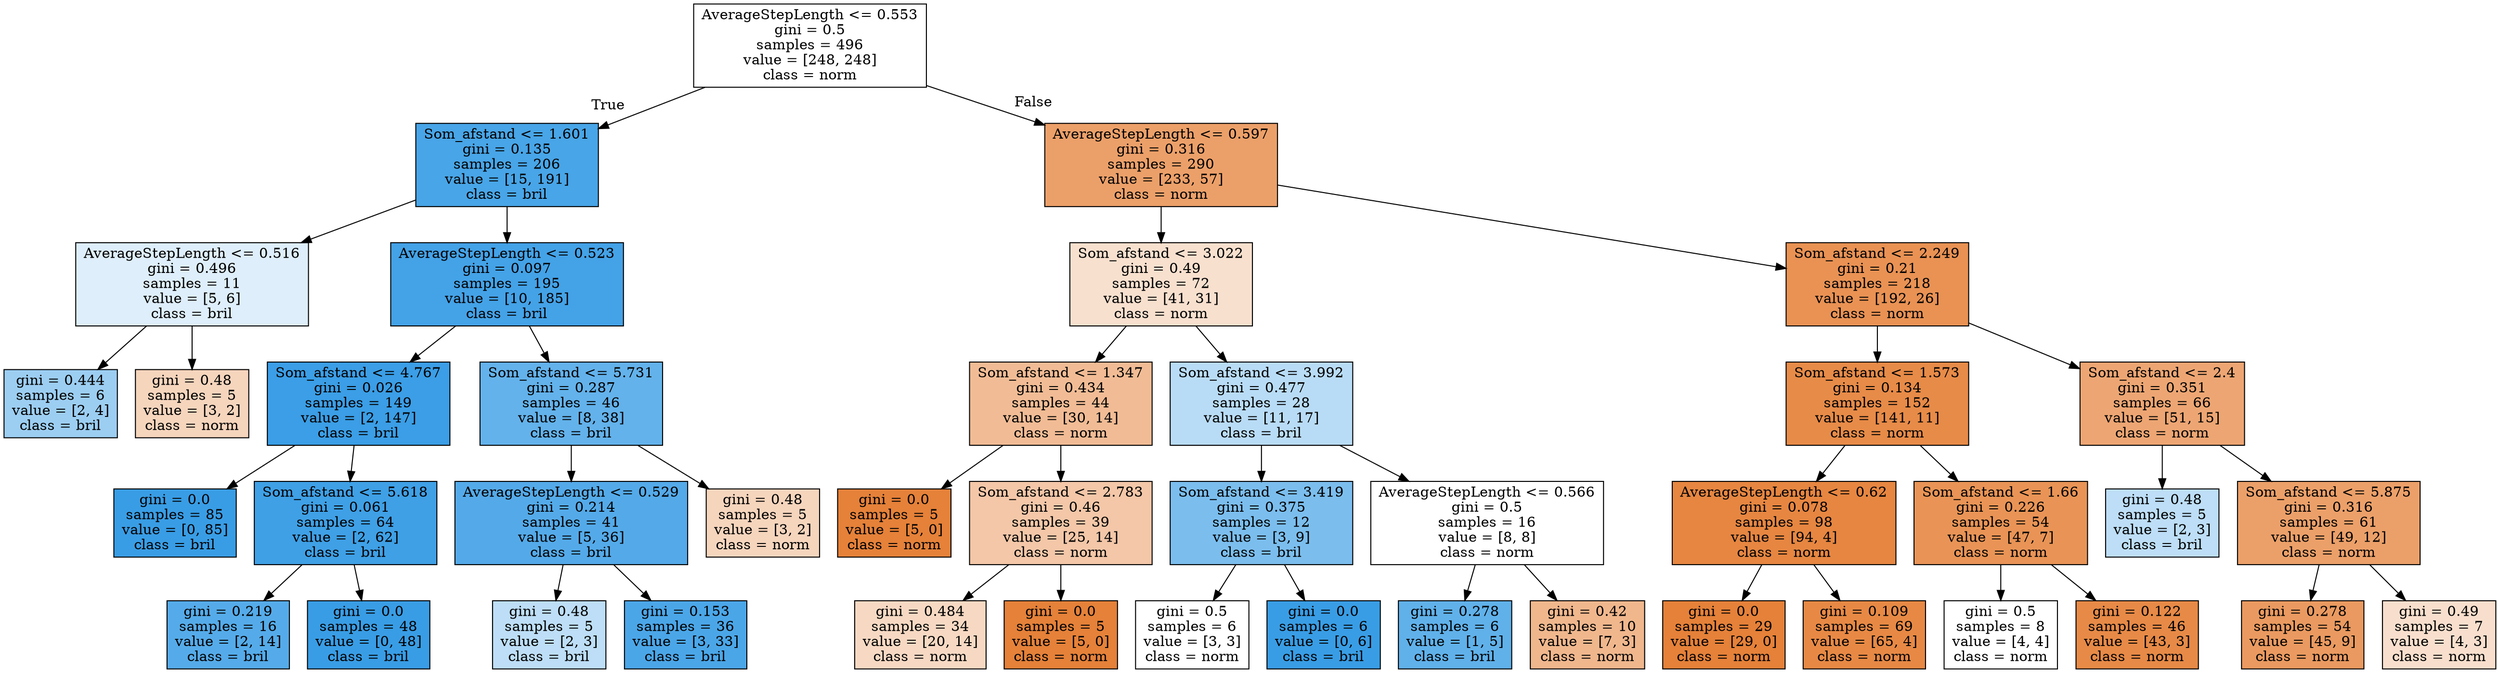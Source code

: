 digraph Tree {
node [shape=box, style="filled", color="black"] ;
0 [label="AverageStepLength <= 0.553\ngini = 0.5\nsamples = 496\nvalue = [248, 248]\nclass = norm", fillcolor="#e5813900"] ;
1 [label="Som_afstand <= 1.601\ngini = 0.135\nsamples = 206\nvalue = [15, 191]\nclass = bril", fillcolor="#399de5eb"] ;
0 -> 1 [labeldistance=2.5, labelangle=45, headlabel="True"] ;
2 [label="AverageStepLength <= 0.516\ngini = 0.496\nsamples = 11\nvalue = [5, 6]\nclass = bril", fillcolor="#399de52a"] ;
1 -> 2 ;
3 [label="gini = 0.444\nsamples = 6\nvalue = [2, 4]\nclass = bril", fillcolor="#399de57f"] ;
2 -> 3 ;
4 [label="gini = 0.48\nsamples = 5\nvalue = [3, 2]\nclass = norm", fillcolor="#e5813955"] ;
2 -> 4 ;
5 [label="AverageStepLength <= 0.523\ngini = 0.097\nsamples = 195\nvalue = [10, 185]\nclass = bril", fillcolor="#399de5f1"] ;
1 -> 5 ;
6 [label="Som_afstand <= 4.767\ngini = 0.026\nsamples = 149\nvalue = [2, 147]\nclass = bril", fillcolor="#399de5fc"] ;
5 -> 6 ;
7 [label="gini = 0.0\nsamples = 85\nvalue = [0, 85]\nclass = bril", fillcolor="#399de5ff"] ;
6 -> 7 ;
8 [label="Som_afstand <= 5.618\ngini = 0.061\nsamples = 64\nvalue = [2, 62]\nclass = bril", fillcolor="#399de5f7"] ;
6 -> 8 ;
9 [label="gini = 0.219\nsamples = 16\nvalue = [2, 14]\nclass = bril", fillcolor="#399de5db"] ;
8 -> 9 ;
10 [label="gini = 0.0\nsamples = 48\nvalue = [0, 48]\nclass = bril", fillcolor="#399de5ff"] ;
8 -> 10 ;
11 [label="Som_afstand <= 5.731\ngini = 0.287\nsamples = 46\nvalue = [8, 38]\nclass = bril", fillcolor="#399de5c9"] ;
5 -> 11 ;
12 [label="AverageStepLength <= 0.529\ngini = 0.214\nsamples = 41\nvalue = [5, 36]\nclass = bril", fillcolor="#399de5dc"] ;
11 -> 12 ;
13 [label="gini = 0.48\nsamples = 5\nvalue = [2, 3]\nclass = bril", fillcolor="#399de555"] ;
12 -> 13 ;
14 [label="gini = 0.153\nsamples = 36\nvalue = [3, 33]\nclass = bril", fillcolor="#399de5e8"] ;
12 -> 14 ;
15 [label="gini = 0.48\nsamples = 5\nvalue = [3, 2]\nclass = norm", fillcolor="#e5813955"] ;
11 -> 15 ;
16 [label="AverageStepLength <= 0.597\ngini = 0.316\nsamples = 290\nvalue = [233, 57]\nclass = norm", fillcolor="#e58139c1"] ;
0 -> 16 [labeldistance=2.5, labelangle=-45, headlabel="False"] ;
17 [label="Som_afstand <= 3.022\ngini = 0.49\nsamples = 72\nvalue = [41, 31]\nclass = norm", fillcolor="#e581393e"] ;
16 -> 17 ;
18 [label="Som_afstand <= 1.347\ngini = 0.434\nsamples = 44\nvalue = [30, 14]\nclass = norm", fillcolor="#e5813988"] ;
17 -> 18 ;
19 [label="gini = 0.0\nsamples = 5\nvalue = [5, 0]\nclass = norm", fillcolor="#e58139ff"] ;
18 -> 19 ;
20 [label="Som_afstand <= 2.783\ngini = 0.46\nsamples = 39\nvalue = [25, 14]\nclass = norm", fillcolor="#e5813970"] ;
18 -> 20 ;
21 [label="gini = 0.484\nsamples = 34\nvalue = [20, 14]\nclass = norm", fillcolor="#e581394d"] ;
20 -> 21 ;
22 [label="gini = 0.0\nsamples = 5\nvalue = [5, 0]\nclass = norm", fillcolor="#e58139ff"] ;
20 -> 22 ;
23 [label="Som_afstand <= 3.992\ngini = 0.477\nsamples = 28\nvalue = [11, 17]\nclass = bril", fillcolor="#399de55a"] ;
17 -> 23 ;
24 [label="Som_afstand <= 3.419\ngini = 0.375\nsamples = 12\nvalue = [3, 9]\nclass = bril", fillcolor="#399de5aa"] ;
23 -> 24 ;
25 [label="gini = 0.5\nsamples = 6\nvalue = [3, 3]\nclass = norm", fillcolor="#e5813900"] ;
24 -> 25 ;
26 [label="gini = 0.0\nsamples = 6\nvalue = [0, 6]\nclass = bril", fillcolor="#399de5ff"] ;
24 -> 26 ;
27 [label="AverageStepLength <= 0.566\ngini = 0.5\nsamples = 16\nvalue = [8, 8]\nclass = norm", fillcolor="#e5813900"] ;
23 -> 27 ;
28 [label="gini = 0.278\nsamples = 6\nvalue = [1, 5]\nclass = bril", fillcolor="#399de5cc"] ;
27 -> 28 ;
29 [label="gini = 0.42\nsamples = 10\nvalue = [7, 3]\nclass = norm", fillcolor="#e5813992"] ;
27 -> 29 ;
30 [label="Som_afstand <= 2.249\ngini = 0.21\nsamples = 218\nvalue = [192, 26]\nclass = norm", fillcolor="#e58139dc"] ;
16 -> 30 ;
31 [label="Som_afstand <= 1.573\ngini = 0.134\nsamples = 152\nvalue = [141, 11]\nclass = norm", fillcolor="#e58139eb"] ;
30 -> 31 ;
32 [label="AverageStepLength <= 0.62\ngini = 0.078\nsamples = 98\nvalue = [94, 4]\nclass = norm", fillcolor="#e58139f4"] ;
31 -> 32 ;
33 [label="gini = 0.0\nsamples = 29\nvalue = [29, 0]\nclass = norm", fillcolor="#e58139ff"] ;
32 -> 33 ;
34 [label="gini = 0.109\nsamples = 69\nvalue = [65, 4]\nclass = norm", fillcolor="#e58139ef"] ;
32 -> 34 ;
35 [label="Som_afstand <= 1.66\ngini = 0.226\nsamples = 54\nvalue = [47, 7]\nclass = norm", fillcolor="#e58139d9"] ;
31 -> 35 ;
36 [label="gini = 0.5\nsamples = 8\nvalue = [4, 4]\nclass = norm", fillcolor="#e5813900"] ;
35 -> 36 ;
37 [label="gini = 0.122\nsamples = 46\nvalue = [43, 3]\nclass = norm", fillcolor="#e58139ed"] ;
35 -> 37 ;
38 [label="Som_afstand <= 2.4\ngini = 0.351\nsamples = 66\nvalue = [51, 15]\nclass = norm", fillcolor="#e58139b4"] ;
30 -> 38 ;
39 [label="gini = 0.48\nsamples = 5\nvalue = [2, 3]\nclass = bril", fillcolor="#399de555"] ;
38 -> 39 ;
40 [label="Som_afstand <= 5.875\ngini = 0.316\nsamples = 61\nvalue = [49, 12]\nclass = norm", fillcolor="#e58139c1"] ;
38 -> 40 ;
41 [label="gini = 0.278\nsamples = 54\nvalue = [45, 9]\nclass = norm", fillcolor="#e58139cc"] ;
40 -> 41 ;
42 [label="gini = 0.49\nsamples = 7\nvalue = [4, 3]\nclass = norm", fillcolor="#e5813940"] ;
40 -> 42 ;
}